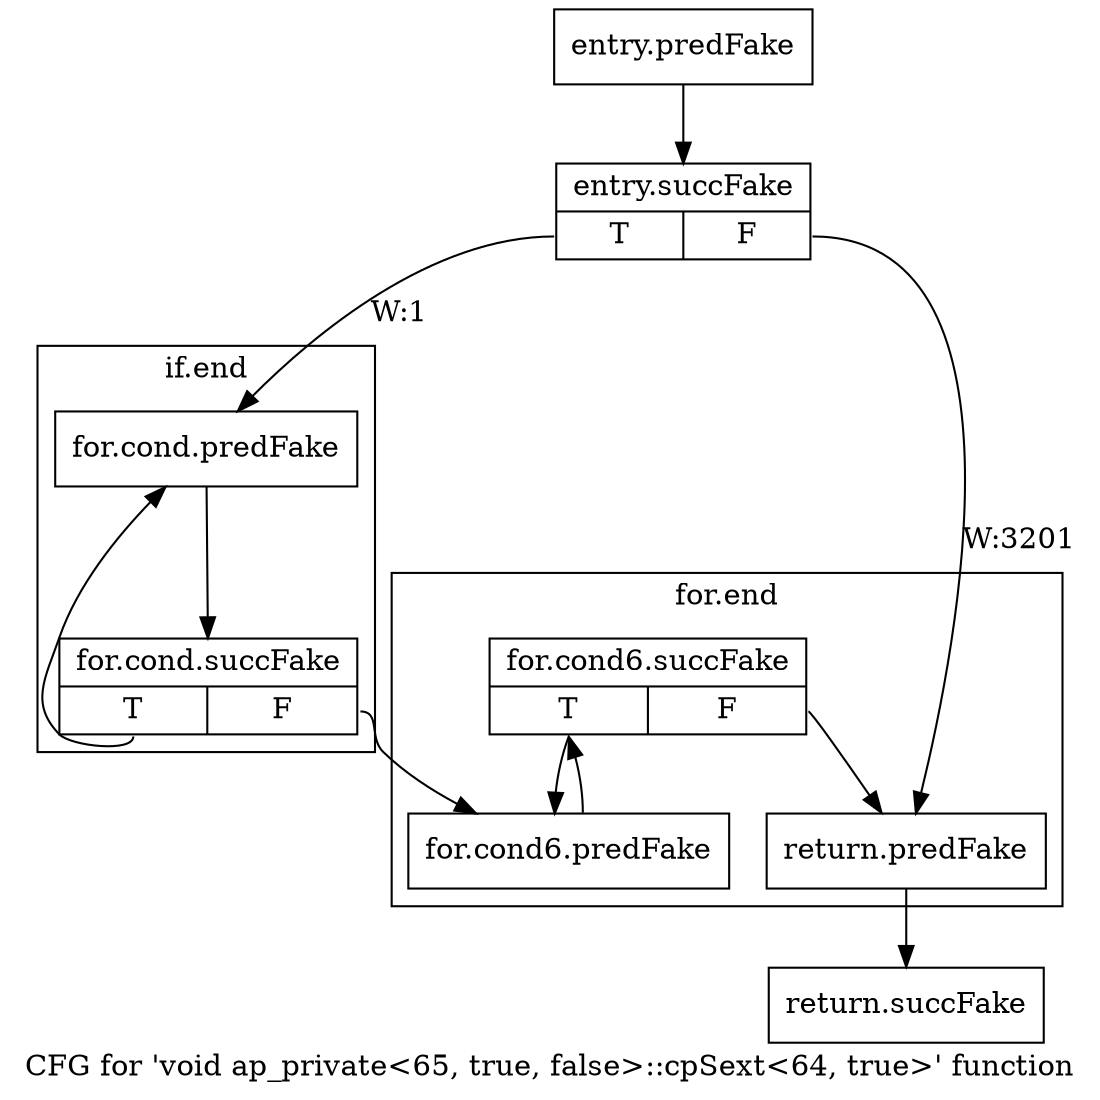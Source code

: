 digraph "CFG for 'void ap_private\<65, true, false\>::cpSext\<64, true\>' function" {
	label="CFG for 'void ap_private\<65, true, false\>::cpSext\<64, true\>' function";

	Node0x3e00100 [shape=record,filename="",linenumber="",label="{entry.predFake}"];
	Node0x3e00100 -> Node0x3ed66f0[ callList="" memoryops="" filename="/tools/Xilinx/Vitis_HLS/2022.1/include/etc/ap_private.h" execusionnum="3200"];
	Node0x3ed66f0 [shape=record,filename="/tools/Xilinx/Vitis_HLS/2022.1/include/etc/ap_private.h",linenumber="5567",label="{entry.succFake|{<s0>T|<s1>F}}"];
	Node0x3ed66f0:s0 -> Node0x3e00df0[label="W:1" callList="" memoryops="" filename="/tools/Xilinx/Vitis_HLS/2022.1/include/etc/ap_private.h" execusionnum="0"];
	Node0x3ed66f0:s1 -> Node0x3e01070[label="W:3201" callList="" memoryops="" filename="/tools/Xilinx/Vitis_HLS/2022.1/include/etc/ap_private.h" execusionnum="3200"];
	Node0x3e01070 [shape=record,filename="/tools/Xilinx/Vitis_HLS/2022.1/include/etc/ap_private.h",linenumber="5597",label="{return.predFake}"];
	Node0x3e01070 -> Node0x3ed51c0[ callList="" memoryops="" filename="/tools/Xilinx/Vitis_HLS/2022.1/include/etc/ap_private.h" execusionnum="0"];
	Node0x3ed51c0 [shape=record,filename="/tools/Xilinx/Vitis_HLS/2022.1/include/etc/ap_private.h",linenumber="5597",label="{return.succFake}"];
subgraph cluster_0 {
	label="for.end";
	tripcount="0";
	invocationtime="-1";

	Node0x3e00f30 [shape=record,filename="/tools/Xilinx/Vitis_HLS/2022.1/include/etc/ap_private.h",linenumber="5593",label="{for.cond6.predFake}"];
	Node0x3e00f30 -> Node0x3ed6c40[ callList="" memoryops="" filename="/tools/Xilinx/Vitis_HLS/2022.1/include/etc/ap_private.h" execusionnum="0"];
	Node0x3ed6c40 [shape=record,filename="/tools/Xilinx/Vitis_HLS/2022.1/include/etc/ap_private.h",linenumber="5593",label="{for.cond6.succFake|{<s0>T|<s1>F}}"];
	Node0x3ed6c40:s0 -> Node0x3e00f30[ callList="" memoryops="" filename="/tools/Xilinx/Vitis_HLS/2022.1/include/etc/ap_private.h" execusionnum="0"];
	Node0x3ed6c40:s1 -> Node0x3e01070[ callList="" memoryops="" filename="/tools/Xilinx/Vitis_HLS/2022.1/include/etc/ap_private.h" execusionnum="0"];
}
subgraph cluster_1 {
	label="if.end";
	tripcount="0";
	invocationtime="1";

	Node0x3e00df0 [shape=record,filename="/tools/Xilinx/Vitis_HLS/2022.1/include/etc/ap_private.h",linenumber="5591",label="{for.cond.predFake}"];
	Node0x3e00df0 -> Node0x3ed6ec0[ callList="" memoryops="" filename="/tools/Xilinx/Vitis_HLS/2022.1/include/etc/ap_private.h" execusionnum="0"];
	Node0x3ed6ec0 [shape=record,filename="/tools/Xilinx/Vitis_HLS/2022.1/include/etc/ap_private.h",linenumber="5591",label="{for.cond.succFake|{<s0>T|<s1>F}}"];
	Node0x3ed6ec0:s0 -> Node0x3e00df0[ callList="" memoryops="" filename="/tools/Xilinx/Vitis_HLS/2022.1/include/etc/ap_private.h" execusionnum="0"];
	Node0x3ed6ec0:s1 -> Node0x3e00f30[ callList="" memoryops="" filename="/tools/Xilinx/Vitis_HLS/2022.1/include/etc/ap_private.h" execusionnum="0"];
}
}
